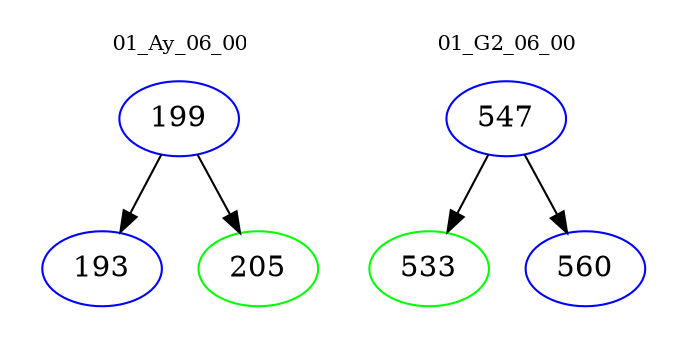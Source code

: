 digraph{
subgraph cluster_0 {
color = white
label = "01_Ay_06_00";
fontsize=10;
T0_199 [label="199", color="blue"]
T0_199 -> T0_193 [color="black"]
T0_193 [label="193", color="blue"]
T0_199 -> T0_205 [color="black"]
T0_205 [label="205", color="green"]
}
subgraph cluster_1 {
color = white
label = "01_G2_06_00";
fontsize=10;
T1_547 [label="547", color="blue"]
T1_547 -> T1_533 [color="black"]
T1_533 [label="533", color="green"]
T1_547 -> T1_560 [color="black"]
T1_560 [label="560", color="blue"]
}
}
